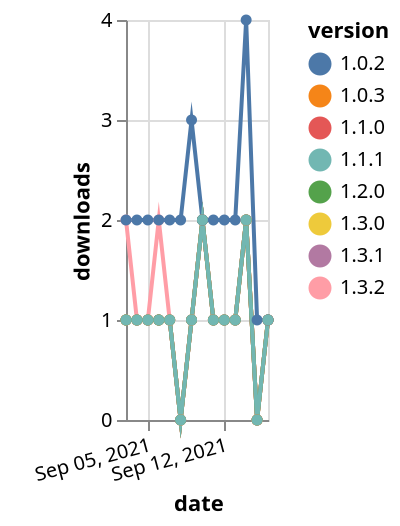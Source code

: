 {"$schema": "https://vega.github.io/schema/vega-lite/v5.json", "description": "A simple bar chart with embedded data.", "data": {"values": [{"date": "2021-09-03", "total": 173, "delta": 1, "version": "1.1.0"}, {"date": "2021-09-04", "total": 174, "delta": 1, "version": "1.1.0"}, {"date": "2021-09-05", "total": 175, "delta": 1, "version": "1.1.0"}, {"date": "2021-09-06", "total": 176, "delta": 1, "version": "1.1.0"}, {"date": "2021-09-07", "total": 177, "delta": 1, "version": "1.1.0"}, {"date": "2021-09-08", "total": 177, "delta": 0, "version": "1.1.0"}, {"date": "2021-09-09", "total": 178, "delta": 1, "version": "1.1.0"}, {"date": "2021-09-10", "total": 180, "delta": 2, "version": "1.1.0"}, {"date": "2021-09-11", "total": 181, "delta": 1, "version": "1.1.0"}, {"date": "2021-09-12", "total": 182, "delta": 1, "version": "1.1.0"}, {"date": "2021-09-13", "total": 183, "delta": 1, "version": "1.1.0"}, {"date": "2021-09-14", "total": 185, "delta": 2, "version": "1.1.0"}, {"date": "2021-09-15", "total": 185, "delta": 0, "version": "1.1.0"}, {"date": "2021-09-16", "total": 186, "delta": 1, "version": "1.1.0"}, {"date": "2021-09-03", "total": 178, "delta": 1, "version": "1.3.0"}, {"date": "2021-09-04", "total": 179, "delta": 1, "version": "1.3.0"}, {"date": "2021-09-05", "total": 180, "delta": 1, "version": "1.3.0"}, {"date": "2021-09-06", "total": 181, "delta": 1, "version": "1.3.0"}, {"date": "2021-09-07", "total": 182, "delta": 1, "version": "1.3.0"}, {"date": "2021-09-08", "total": 182, "delta": 0, "version": "1.3.0"}, {"date": "2021-09-09", "total": 183, "delta": 1, "version": "1.3.0"}, {"date": "2021-09-10", "total": 185, "delta": 2, "version": "1.3.0"}, {"date": "2021-09-11", "total": 186, "delta": 1, "version": "1.3.0"}, {"date": "2021-09-12", "total": 187, "delta": 1, "version": "1.3.0"}, {"date": "2021-09-13", "total": 188, "delta": 1, "version": "1.3.0"}, {"date": "2021-09-14", "total": 190, "delta": 2, "version": "1.3.0"}, {"date": "2021-09-15", "total": 190, "delta": 0, "version": "1.3.0"}, {"date": "2021-09-16", "total": 191, "delta": 1, "version": "1.3.0"}, {"date": "2021-09-03", "total": 205, "delta": 1, "version": "1.0.3"}, {"date": "2021-09-04", "total": 206, "delta": 1, "version": "1.0.3"}, {"date": "2021-09-05", "total": 207, "delta": 1, "version": "1.0.3"}, {"date": "2021-09-06", "total": 208, "delta": 1, "version": "1.0.3"}, {"date": "2021-09-07", "total": 209, "delta": 1, "version": "1.0.3"}, {"date": "2021-09-08", "total": 209, "delta": 0, "version": "1.0.3"}, {"date": "2021-09-09", "total": 210, "delta": 1, "version": "1.0.3"}, {"date": "2021-09-10", "total": 212, "delta": 2, "version": "1.0.3"}, {"date": "2021-09-11", "total": 213, "delta": 1, "version": "1.0.3"}, {"date": "2021-09-12", "total": 214, "delta": 1, "version": "1.0.3"}, {"date": "2021-09-13", "total": 215, "delta": 1, "version": "1.0.3"}, {"date": "2021-09-14", "total": 217, "delta": 2, "version": "1.0.3"}, {"date": "2021-09-15", "total": 217, "delta": 0, "version": "1.0.3"}, {"date": "2021-09-16", "total": 218, "delta": 1, "version": "1.0.3"}, {"date": "2021-09-03", "total": 172, "delta": 1, "version": "1.3.1"}, {"date": "2021-09-04", "total": 173, "delta": 1, "version": "1.3.1"}, {"date": "2021-09-05", "total": 174, "delta": 1, "version": "1.3.1"}, {"date": "2021-09-06", "total": 175, "delta": 1, "version": "1.3.1"}, {"date": "2021-09-07", "total": 176, "delta": 1, "version": "1.3.1"}, {"date": "2021-09-08", "total": 176, "delta": 0, "version": "1.3.1"}, {"date": "2021-09-09", "total": 177, "delta": 1, "version": "1.3.1"}, {"date": "2021-09-10", "total": 179, "delta": 2, "version": "1.3.1"}, {"date": "2021-09-11", "total": 180, "delta": 1, "version": "1.3.1"}, {"date": "2021-09-12", "total": 181, "delta": 1, "version": "1.3.1"}, {"date": "2021-09-13", "total": 182, "delta": 1, "version": "1.3.1"}, {"date": "2021-09-14", "total": 184, "delta": 2, "version": "1.3.1"}, {"date": "2021-09-15", "total": 184, "delta": 0, "version": "1.3.1"}, {"date": "2021-09-16", "total": 185, "delta": 1, "version": "1.3.1"}, {"date": "2021-09-03", "total": 188, "delta": 2, "version": "1.3.2"}, {"date": "2021-09-04", "total": 189, "delta": 1, "version": "1.3.2"}, {"date": "2021-09-05", "total": 190, "delta": 1, "version": "1.3.2"}, {"date": "2021-09-06", "total": 192, "delta": 2, "version": "1.3.2"}, {"date": "2021-09-07", "total": 193, "delta": 1, "version": "1.3.2"}, {"date": "2021-09-08", "total": 193, "delta": 0, "version": "1.3.2"}, {"date": "2021-09-09", "total": 194, "delta": 1, "version": "1.3.2"}, {"date": "2021-09-10", "total": 196, "delta": 2, "version": "1.3.2"}, {"date": "2021-09-11", "total": 197, "delta": 1, "version": "1.3.2"}, {"date": "2021-09-12", "total": 198, "delta": 1, "version": "1.3.2"}, {"date": "2021-09-13", "total": 199, "delta": 1, "version": "1.3.2"}, {"date": "2021-09-14", "total": 201, "delta": 2, "version": "1.3.2"}, {"date": "2021-09-15", "total": 201, "delta": 0, "version": "1.3.2"}, {"date": "2021-09-16", "total": 202, "delta": 1, "version": "1.3.2"}, {"date": "2021-09-03", "total": 173, "delta": 1, "version": "1.2.0"}, {"date": "2021-09-04", "total": 174, "delta": 1, "version": "1.2.0"}, {"date": "2021-09-05", "total": 175, "delta": 1, "version": "1.2.0"}, {"date": "2021-09-06", "total": 176, "delta": 1, "version": "1.2.0"}, {"date": "2021-09-07", "total": 177, "delta": 1, "version": "1.2.0"}, {"date": "2021-09-08", "total": 177, "delta": 0, "version": "1.2.0"}, {"date": "2021-09-09", "total": 178, "delta": 1, "version": "1.2.0"}, {"date": "2021-09-10", "total": 180, "delta": 2, "version": "1.2.0"}, {"date": "2021-09-11", "total": 181, "delta": 1, "version": "1.2.0"}, {"date": "2021-09-12", "total": 182, "delta": 1, "version": "1.2.0"}, {"date": "2021-09-13", "total": 183, "delta": 1, "version": "1.2.0"}, {"date": "2021-09-14", "total": 185, "delta": 2, "version": "1.2.0"}, {"date": "2021-09-15", "total": 185, "delta": 0, "version": "1.2.0"}, {"date": "2021-09-16", "total": 186, "delta": 1, "version": "1.2.0"}, {"date": "2021-09-03", "total": 1814, "delta": 2, "version": "1.0.2"}, {"date": "2021-09-04", "total": 1816, "delta": 2, "version": "1.0.2"}, {"date": "2021-09-05", "total": 1818, "delta": 2, "version": "1.0.2"}, {"date": "2021-09-06", "total": 1820, "delta": 2, "version": "1.0.2"}, {"date": "2021-09-07", "total": 1822, "delta": 2, "version": "1.0.2"}, {"date": "2021-09-08", "total": 1824, "delta": 2, "version": "1.0.2"}, {"date": "2021-09-09", "total": 1827, "delta": 3, "version": "1.0.2"}, {"date": "2021-09-10", "total": 1829, "delta": 2, "version": "1.0.2"}, {"date": "2021-09-11", "total": 1831, "delta": 2, "version": "1.0.2"}, {"date": "2021-09-12", "total": 1833, "delta": 2, "version": "1.0.2"}, {"date": "2021-09-13", "total": 1835, "delta": 2, "version": "1.0.2"}, {"date": "2021-09-14", "total": 1839, "delta": 4, "version": "1.0.2"}, {"date": "2021-09-15", "total": 1840, "delta": 1, "version": "1.0.2"}, {"date": "2021-09-16", "total": 1841, "delta": 1, "version": "1.0.2"}, {"date": "2021-09-03", "total": 175, "delta": 1, "version": "1.1.1"}, {"date": "2021-09-04", "total": 176, "delta": 1, "version": "1.1.1"}, {"date": "2021-09-05", "total": 177, "delta": 1, "version": "1.1.1"}, {"date": "2021-09-06", "total": 178, "delta": 1, "version": "1.1.1"}, {"date": "2021-09-07", "total": 179, "delta": 1, "version": "1.1.1"}, {"date": "2021-09-08", "total": 179, "delta": 0, "version": "1.1.1"}, {"date": "2021-09-09", "total": 180, "delta": 1, "version": "1.1.1"}, {"date": "2021-09-10", "total": 182, "delta": 2, "version": "1.1.1"}, {"date": "2021-09-11", "total": 183, "delta": 1, "version": "1.1.1"}, {"date": "2021-09-12", "total": 184, "delta": 1, "version": "1.1.1"}, {"date": "2021-09-13", "total": 185, "delta": 1, "version": "1.1.1"}, {"date": "2021-09-14", "total": 187, "delta": 2, "version": "1.1.1"}, {"date": "2021-09-15", "total": 187, "delta": 0, "version": "1.1.1"}, {"date": "2021-09-16", "total": 188, "delta": 1, "version": "1.1.1"}]}, "width": "container", "mark": {"type": "line", "point": {"filled": true}}, "encoding": {"x": {"field": "date", "type": "temporal", "timeUnit": "yearmonthdate", "title": "date", "axis": {"labelAngle": -15}}, "y": {"field": "delta", "type": "quantitative", "title": "downloads"}, "color": {"field": "version", "type": "nominal"}, "tooltip": {"field": "delta"}}}